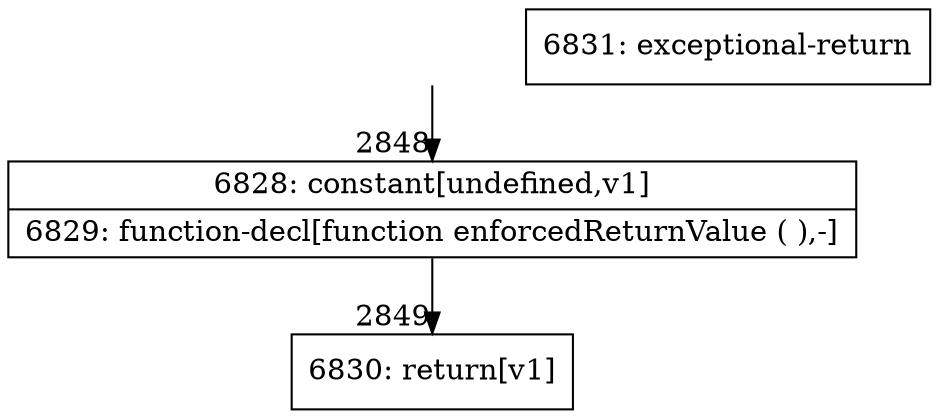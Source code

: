 digraph {
rankdir="TD"
BB_entry231[shape=none,label=""];
BB_entry231 -> BB2848 [tailport=s, headport=n, headlabel="    2848"]
BB2848 [shape=record label="{6828: constant[undefined,v1]|6829: function-decl[function enforcedReturnValue ( ),-]}" ] 
BB2848 -> BB2849 [tailport=s, headport=n, headlabel="      2849"]
BB2849 [shape=record label="{6830: return[v1]}" ] 
BB2850 [shape=record label="{6831: exceptional-return}" ] 
//#$~ 4309
}
